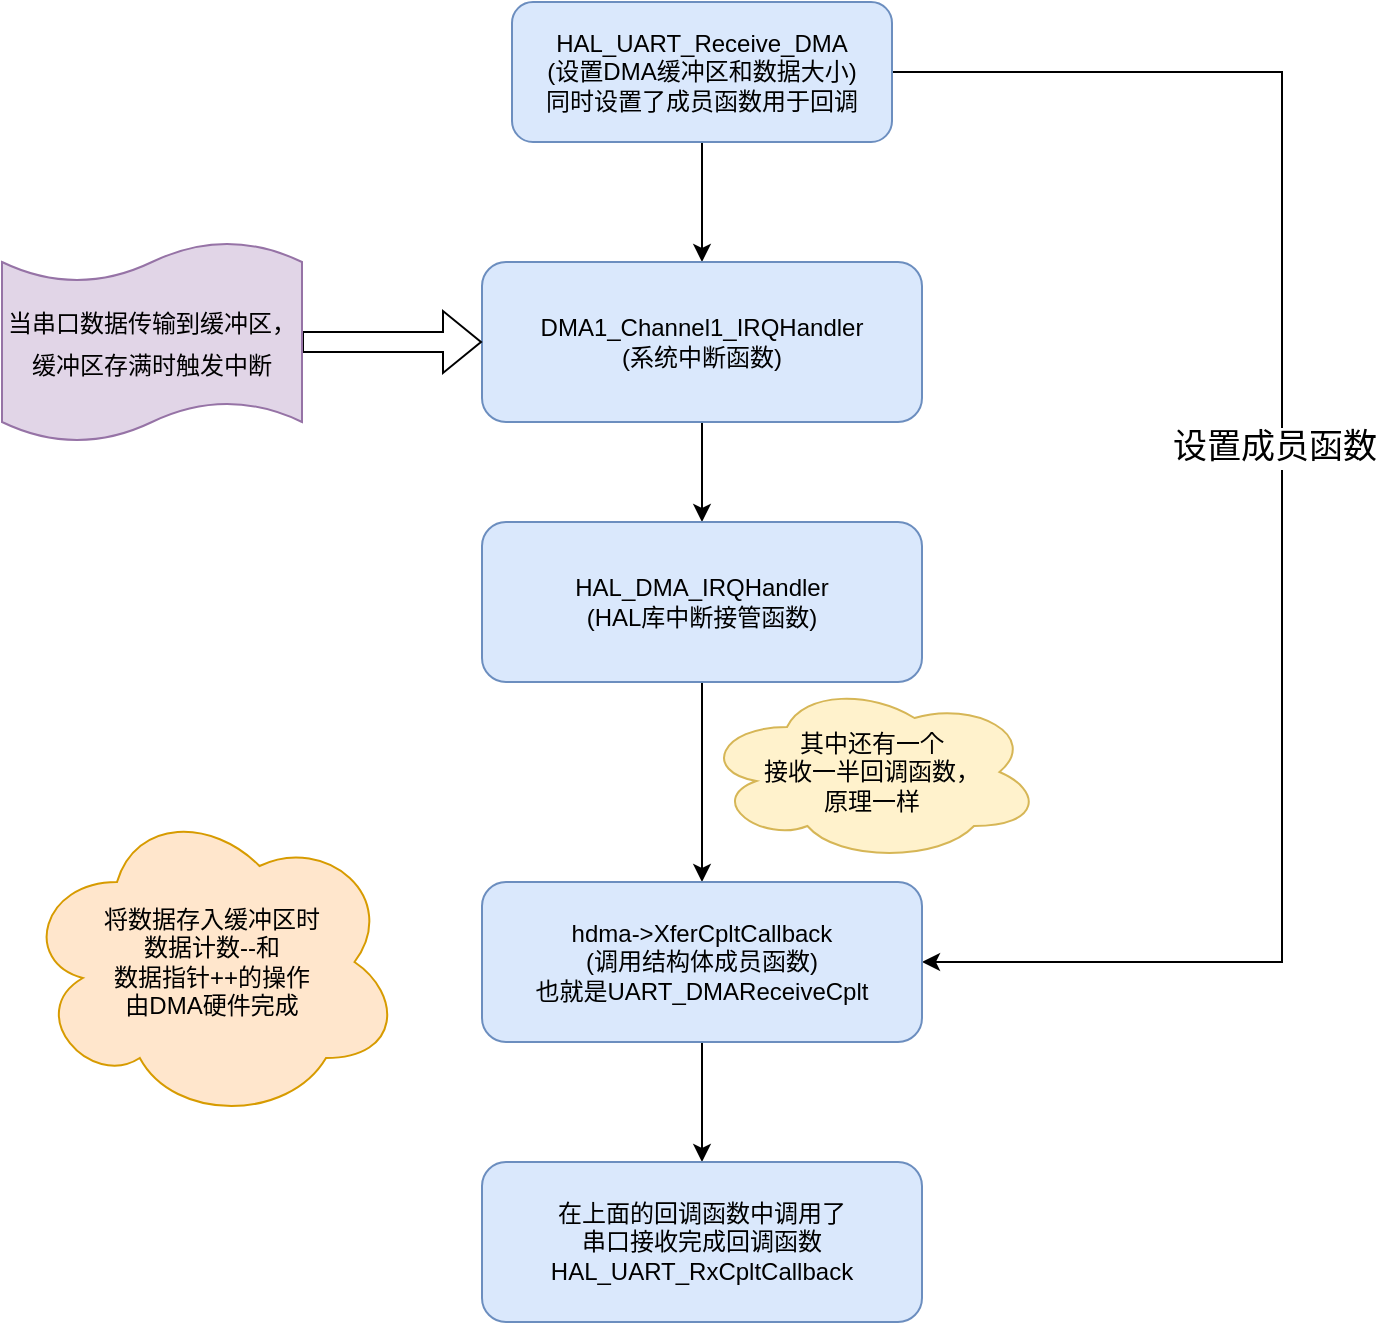 <mxfile version="20.8.16" type="device"><diagram name="第 1 页" id="ghZhoQ0a8lJcCZlEwajJ"><mxGraphModel dx="1480" dy="877" grid="1" gridSize="10" guides="1" tooltips="1" connect="1" arrows="1" fold="1" page="1" pageScale="1" pageWidth="827" pageHeight="1169" math="0" shadow="0"><root><mxCell id="0"/><mxCell id="1" parent="0"/><mxCell id="xvqxVZIRq5hpJjOjW9nH-3" style="edgeStyle=orthogonalEdgeStyle;rounded=0;orthogonalLoop=1;jettySize=auto;html=1;exitX=0.5;exitY=1;exitDx=0;exitDy=0;" edge="1" parent="1" source="xvqxVZIRq5hpJjOjW9nH-1" target="xvqxVZIRq5hpJjOjW9nH-2"><mxGeometry relative="1" as="geometry"/></mxCell><mxCell id="xvqxVZIRq5hpJjOjW9nH-7" style="edgeStyle=orthogonalEdgeStyle;rounded=0;orthogonalLoop=1;jettySize=auto;html=1;exitX=1;exitY=0.5;exitDx=0;exitDy=0;entryX=1;entryY=0.5;entryDx=0;entryDy=0;" edge="1" parent="1" source="xvqxVZIRq5hpJjOjW9nH-1" target="xvqxVZIRq5hpJjOjW9nH-6"><mxGeometry relative="1" as="geometry"><Array as="points"><mxPoint x="680" y="85"/><mxPoint x="680" y="530"/></Array></mxGeometry></mxCell><mxCell id="xvqxVZIRq5hpJjOjW9nH-12" value="&lt;font style=&quot;font-size: 17px;&quot;&gt;设置成员函数&lt;/font&gt;" style="edgeLabel;html=1;align=center;verticalAlign=middle;resizable=0;points=[];" vertex="1" connectable="0" parent="xvqxVZIRq5hpJjOjW9nH-7"><mxGeometry x="-0.066" y="-4" relative="1" as="geometry"><mxPoint as="offset"/></mxGeometry></mxCell><mxCell id="xvqxVZIRq5hpJjOjW9nH-1" value="HAL_UART_Receive_DMA&lt;br&gt;(设置DMA缓冲区和数据大小)&lt;br&gt;同时设置了成员函数用于回调" style="rounded=1;whiteSpace=wrap;html=1;fillColor=#dae8fc;strokeColor=#6c8ebf;" vertex="1" parent="1"><mxGeometry x="295" y="50" width="190" height="70" as="geometry"/></mxCell><mxCell id="xvqxVZIRq5hpJjOjW9nH-5" style="edgeStyle=orthogonalEdgeStyle;rounded=0;orthogonalLoop=1;jettySize=auto;html=1;exitX=0.5;exitY=1;exitDx=0;exitDy=0;entryX=0.5;entryY=0;entryDx=0;entryDy=0;" edge="1" parent="1" source="xvqxVZIRq5hpJjOjW9nH-2" target="xvqxVZIRq5hpJjOjW9nH-4"><mxGeometry relative="1" as="geometry"/></mxCell><mxCell id="xvqxVZIRq5hpJjOjW9nH-2" value="DMA1_Channel1_IRQHandler&lt;br&gt;(系统中断函数)" style="rounded=1;whiteSpace=wrap;html=1;fillColor=#dae8fc;strokeColor=#6c8ebf;" vertex="1" parent="1"><mxGeometry x="280" y="180" width="220" height="80" as="geometry"/></mxCell><mxCell id="xvqxVZIRq5hpJjOjW9nH-8" style="edgeStyle=orthogonalEdgeStyle;rounded=0;orthogonalLoop=1;jettySize=auto;html=1;exitX=0.5;exitY=1;exitDx=0;exitDy=0;entryX=0.5;entryY=0;entryDx=0;entryDy=0;" edge="1" parent="1" source="xvqxVZIRq5hpJjOjW9nH-4" target="xvqxVZIRq5hpJjOjW9nH-6"><mxGeometry relative="1" as="geometry"/></mxCell><mxCell id="xvqxVZIRq5hpJjOjW9nH-4" value="HAL_DMA_IRQHandler&lt;br&gt;(HAL库中断接管函数)" style="rounded=1;whiteSpace=wrap;html=1;fillColor=#dae8fc;strokeColor=#6c8ebf;" vertex="1" parent="1"><mxGeometry x="280" y="310" width="220" height="80" as="geometry"/></mxCell><mxCell id="xvqxVZIRq5hpJjOjW9nH-17" style="edgeStyle=orthogonalEdgeStyle;rounded=0;orthogonalLoop=1;jettySize=auto;html=1;exitX=0.5;exitY=1;exitDx=0;exitDy=0;entryX=0.5;entryY=0;entryDx=0;entryDy=0;fontSize=12;" edge="1" parent="1" source="xvqxVZIRq5hpJjOjW9nH-6" target="xvqxVZIRq5hpJjOjW9nH-16"><mxGeometry relative="1" as="geometry"/></mxCell><mxCell id="xvqxVZIRq5hpJjOjW9nH-6" value="hdma-&amp;gt;XferCpltCallback&lt;br&gt;(调用结构体成员函数)&lt;br&gt;也就是UART_DMAReceiveCplt" style="rounded=1;whiteSpace=wrap;html=1;fillColor=#dae8fc;strokeColor=#6c8ebf;" vertex="1" parent="1"><mxGeometry x="280" y="490" width="220" height="80" as="geometry"/></mxCell><mxCell id="xvqxVZIRq5hpJjOjW9nH-10" value="其中还有一个&lt;br&gt;接收一半回调函数，&lt;br&gt;原理一样" style="ellipse;shape=cloud;whiteSpace=wrap;html=1;fillColor=#fff2cc;strokeColor=#d6b656;" vertex="1" parent="1"><mxGeometry x="390" y="390" width="170" height="90" as="geometry"/></mxCell><mxCell id="xvqxVZIRq5hpJjOjW9nH-14" style="edgeStyle=orthogonalEdgeStyle;rounded=0;orthogonalLoop=1;jettySize=auto;html=1;exitX=1;exitY=0.5;exitDx=0;exitDy=0;exitPerimeter=0;entryX=0;entryY=0.5;entryDx=0;entryDy=0;fontSize=12;shape=flexArrow;" edge="1" parent="1" source="xvqxVZIRq5hpJjOjW9nH-13" target="xvqxVZIRq5hpJjOjW9nH-2"><mxGeometry relative="1" as="geometry"/></mxCell><mxCell id="xvqxVZIRq5hpJjOjW9nH-13" value="&lt;font style=&quot;font-size: 12px;&quot;&gt;当串口数据传输到缓冲区，&lt;br&gt;缓冲区存满时触发中断&lt;/font&gt;" style="shape=tape;whiteSpace=wrap;html=1;fontSize=17;size=0.2;fillColor=#e1d5e7;strokeColor=#9673a6;" vertex="1" parent="1"><mxGeometry x="40" y="170" width="150" height="100" as="geometry"/></mxCell><mxCell id="xvqxVZIRq5hpJjOjW9nH-16" value="在上面的回调函数中调用了&lt;br&gt;串口接收完成回调函数&lt;br&gt;HAL_UART_RxCpltCallback" style="rounded=1;whiteSpace=wrap;html=1;fillColor=#dae8fc;strokeColor=#6c8ebf;" vertex="1" parent="1"><mxGeometry x="280" y="630" width="220" height="80" as="geometry"/></mxCell><mxCell id="xvqxVZIRq5hpJjOjW9nH-18" value="将数据存入缓冲区时&lt;br&gt;数据计数--和&lt;br&gt;数据指针++的操作&lt;br&gt;由DMA硬件完成" style="ellipse;shape=cloud;whiteSpace=wrap;html=1;fontSize=12;fillColor=#ffe6cc;strokeColor=#d79b00;" vertex="1" parent="1"><mxGeometry x="50" y="450" width="190" height="160" as="geometry"/></mxCell></root></mxGraphModel></diagram></mxfile>